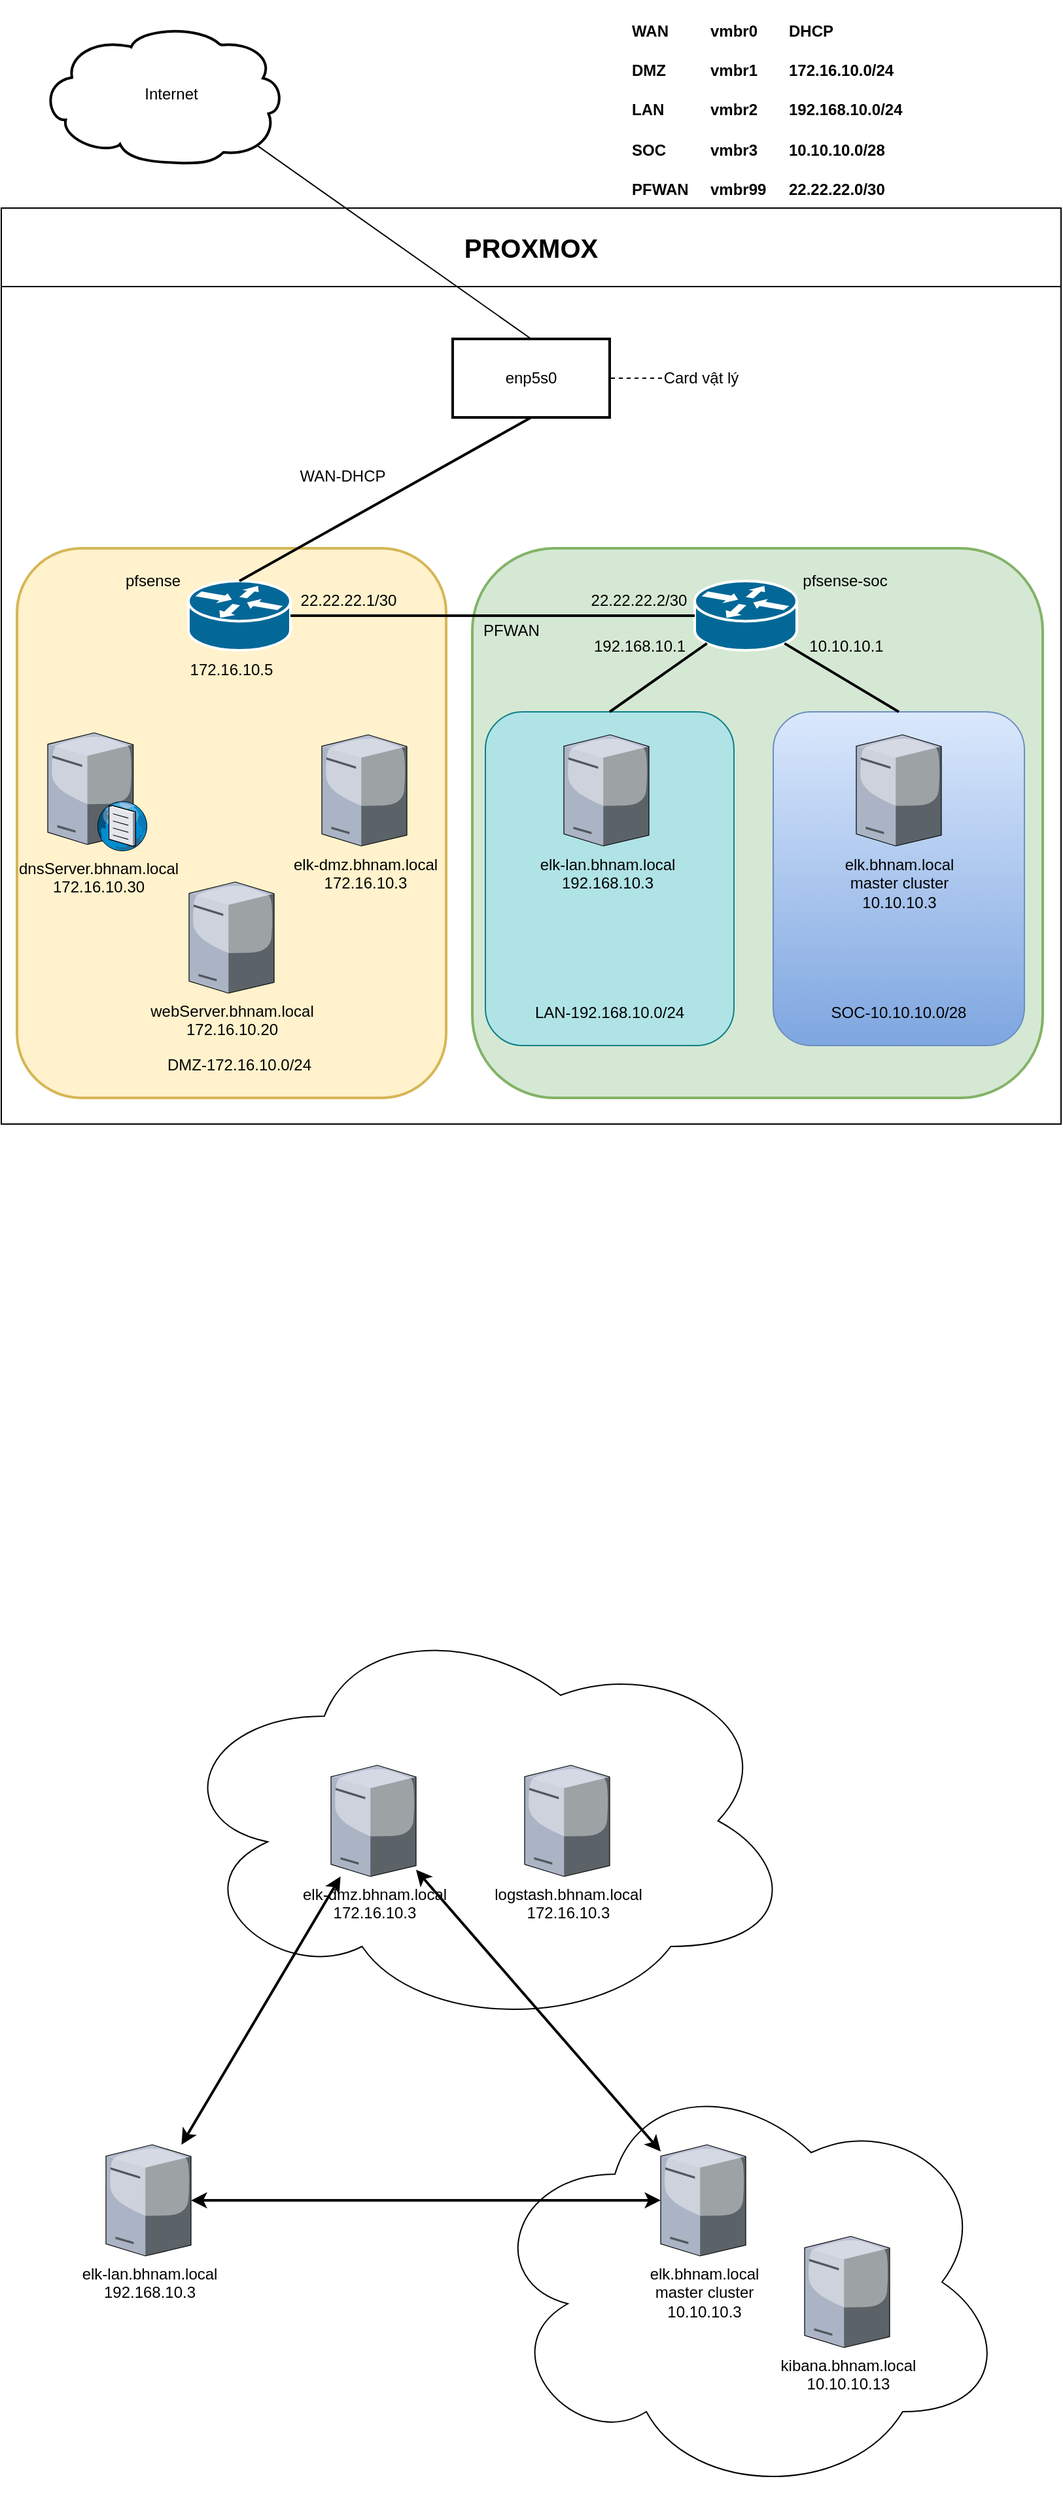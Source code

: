 <mxfile version="26.0.11">
  <diagram name="Trang-1" id="SLQuI4cw6ELVvdU5NzWQ">
    <mxGraphModel dx="1226" dy="754" grid="1" gridSize="10" guides="1" tooltips="1" connect="1" arrows="1" fold="1" page="1" pageScale="1" pageWidth="827" pageHeight="1169" math="0" shadow="0">
      <root>
        <mxCell id="0" />
        <mxCell id="1" parent="0" />
        <mxCell id="U1yJLpILrfk-gPTqElFX-3" value="" style="shape=mxgraph.cisco.storage.cloud;sketch=0;html=1;pointerEvents=1;dashed=0;strokeWidth=2;verticalLabelPosition=bottom;verticalAlign=top;align=center;outlineConnect=0;" vertex="1" parent="1">
          <mxGeometry x="40" y="20" width="186" height="106" as="geometry" />
        </mxCell>
        <mxCell id="U1yJLpILrfk-gPTqElFX-6" value="&lt;div&gt;&lt;b&gt;&lt;font style=&quot;font-size: 20px;&quot;&gt;PROXMOX&lt;/font&gt;&lt;/b&gt;&lt;/div&gt;" style="rounded=0;whiteSpace=wrap;html=1;" vertex="1" parent="1">
          <mxGeometry x="10" y="160" width="810" height="60" as="geometry" />
        </mxCell>
        <mxCell id="U1yJLpILrfk-gPTqElFX-8" value="&lt;h4 align=&quot;left&quot;&gt;WAN &lt;br&gt;&lt;/h4&gt;&lt;h4 align=&quot;left&quot;&gt;DMZ&lt;/h4&gt;&lt;h4 align=&quot;left&quot;&gt;LAN&lt;/h4&gt;&lt;h4 align=&quot;left&quot;&gt;SOC&lt;/h4&gt;&lt;h4 align=&quot;left&quot;&gt;PFWAN&lt;/h4&gt;" style="text;html=1;align=left;verticalAlign=middle;whiteSpace=wrap;rounded=0;" vertex="1" parent="1">
          <mxGeometry x="490" y="10" width="50" height="150" as="geometry" />
        </mxCell>
        <mxCell id="U1yJLpILrfk-gPTqElFX-9" value="&lt;h4 align=&quot;left&quot;&gt;vmbr0&lt;/h4&gt;&lt;h4 align=&quot;left&quot;&gt;vmbr1&lt;/h4&gt;&lt;h4 align=&quot;left&quot;&gt;vmbr2&lt;/h4&gt;&lt;h4 align=&quot;left&quot;&gt;vmbr3&lt;/h4&gt;&lt;h4 align=&quot;left&quot;&gt;vmbr99&lt;/h4&gt;" style="text;html=1;align=left;verticalAlign=middle;whiteSpace=wrap;rounded=0;" vertex="1" parent="1">
          <mxGeometry x="550" y="10" width="50" height="150" as="geometry" />
        </mxCell>
        <mxCell id="U1yJLpILrfk-gPTqElFX-10" value="&lt;h4 align=&quot;left&quot;&gt;DHCP&lt;/h4&gt;&lt;h4 align=&quot;left&quot;&gt;172.16.10.0/24&lt;/h4&gt;&lt;h4 align=&quot;left&quot;&gt;192.168.10.0/24&lt;/h4&gt;&lt;h4 align=&quot;left&quot;&gt;10.10.10.0/28&lt;/h4&gt;&lt;h4 align=&quot;left&quot;&gt;22.22.22.0/30&lt;/h4&gt;" style="text;html=1;align=left;verticalAlign=middle;whiteSpace=wrap;rounded=0;" vertex="1" parent="1">
          <mxGeometry x="610" y="10" width="140" height="150" as="geometry" />
        </mxCell>
        <mxCell id="U1yJLpILrfk-gPTqElFX-34" value="" style="rounded=0;whiteSpace=wrap;html=1;" vertex="1" parent="1">
          <mxGeometry x="10" y="220" width="810" height="640" as="geometry" />
        </mxCell>
        <mxCell id="U1yJLpILrfk-gPTqElFX-35" value="enp5s0" style="rounded=0;whiteSpace=wrap;html=1;strokeWidth=2;" vertex="1" parent="1">
          <mxGeometry x="355" y="260" width="120" height="60" as="geometry" />
        </mxCell>
        <mxCell id="U1yJLpILrfk-gPTqElFX-36" value="Card vật lý" style="text;html=1;align=center;verticalAlign=middle;whiteSpace=wrap;rounded=0;" vertex="1" parent="1">
          <mxGeometry x="515" y="275" width="60" height="30" as="geometry" />
        </mxCell>
        <mxCell id="U1yJLpILrfk-gPTqElFX-37" value="" style="endArrow=none;dashed=1;html=1;rounded=0;entryX=1;entryY=0.5;entryDx=0;entryDy=0;exitX=0;exitY=0.5;exitDx=0;exitDy=0;" edge="1" parent="1" source="U1yJLpILrfk-gPTqElFX-36" target="U1yJLpILrfk-gPTqElFX-35">
          <mxGeometry width="50" height="50" relative="1" as="geometry">
            <mxPoint x="215" y="380" as="sourcePoint" />
            <mxPoint x="265" y="330" as="targetPoint" />
          </mxGeometry>
        </mxCell>
        <mxCell id="U1yJLpILrfk-gPTqElFX-38" value="" style="endArrow=none;html=1;rounded=0;exitX=0.5;exitY=0;exitDx=0;exitDy=0;entryX=0.89;entryY=0.87;entryDx=0;entryDy=0;entryPerimeter=0;" edge="1" parent="1" source="U1yJLpILrfk-gPTqElFX-35" target="U1yJLpILrfk-gPTqElFX-3">
          <mxGeometry width="50" height="50" relative="1" as="geometry">
            <mxPoint x="296" y="390" as="sourcePoint" />
            <mxPoint x="216" y="122" as="targetPoint" />
          </mxGeometry>
        </mxCell>
        <mxCell id="U1yJLpILrfk-gPTqElFX-40" value="" style="rounded=1;whiteSpace=wrap;html=1;fillColor=#fff2cc;strokeColor=#d6b656;strokeWidth=2;" vertex="1" parent="1">
          <mxGeometry x="22" y="420" width="328" height="420" as="geometry" />
        </mxCell>
        <mxCell id="U1yJLpILrfk-gPTqElFX-41" value="" style="rounded=1;whiteSpace=wrap;html=1;fillColor=#d5e8d4;strokeColor=#82b366;strokeWidth=2;" vertex="1" parent="1">
          <mxGeometry x="370" y="420" width="436" height="420" as="geometry" />
        </mxCell>
        <mxCell id="U1yJLpILrfk-gPTqElFX-42" value="" style="shape=mxgraph.cisco.routers.router;sketch=0;html=1;pointerEvents=1;dashed=0;fillColor=#036897;strokeColor=#ffffff;strokeWidth=2;verticalLabelPosition=bottom;verticalAlign=top;align=center;outlineConnect=0;" vertex="1" parent="1">
          <mxGeometry x="153" y="445" width="78" height="53" as="geometry" />
        </mxCell>
        <mxCell id="U1yJLpILrfk-gPTqElFX-43" value="" style="shape=mxgraph.cisco.routers.router;sketch=0;html=1;pointerEvents=1;dashed=0;fillColor=#036897;strokeColor=#ffffff;strokeWidth=2;verticalLabelPosition=bottom;verticalAlign=top;align=center;outlineConnect=0;" vertex="1" parent="1">
          <mxGeometry x="540" y="445" width="78" height="53" as="geometry" />
        </mxCell>
        <mxCell id="U1yJLpILrfk-gPTqElFX-45" value="DMZ-172.16.10.0/24" style="text;html=1;align=center;verticalAlign=middle;whiteSpace=wrap;rounded=0;" vertex="1" parent="1">
          <mxGeometry x="122" y="800" width="140" height="30" as="geometry" />
        </mxCell>
        <mxCell id="U1yJLpILrfk-gPTqElFX-46" value="" style="endArrow=none;html=1;rounded=0;exitX=1;exitY=0.5;exitDx=0;exitDy=0;exitPerimeter=0;entryX=0;entryY=0.5;entryDx=0;entryDy=0;entryPerimeter=0;strokeColor=default;strokeWidth=2;" edge="1" parent="1" source="U1yJLpILrfk-gPTqElFX-42" target="U1yJLpILrfk-gPTqElFX-43">
          <mxGeometry width="50" height="50" relative="1" as="geometry">
            <mxPoint x="412" y="325" as="sourcePoint" />
            <mxPoint x="462" y="275" as="targetPoint" />
          </mxGeometry>
        </mxCell>
        <mxCell id="U1yJLpILrfk-gPTqElFX-47" value="" style="rounded=1;whiteSpace=wrap;html=1;fillColor=#b0e3e6;strokeColor=#0e8088;" vertex="1" parent="1">
          <mxGeometry x="380" y="545" width="190" height="255" as="geometry" />
        </mxCell>
        <mxCell id="U1yJLpILrfk-gPTqElFX-48" value="" style="rounded=1;whiteSpace=wrap;html=1;fillColor=#dae8fc;gradientColor=#7ea6e0;strokeColor=#6c8ebf;" vertex="1" parent="1">
          <mxGeometry x="600" y="545" width="192" height="255" as="geometry" />
        </mxCell>
        <mxCell id="U1yJLpILrfk-gPTqElFX-49" value="" style="endArrow=none;html=1;rounded=0;entryX=0.5;entryY=1;entryDx=0;entryDy=0;exitX=0.5;exitY=0;exitDx=0;exitDy=0;exitPerimeter=0;strokeWidth=2;" edge="1" parent="1" source="U1yJLpILrfk-gPTqElFX-42" target="U1yJLpILrfk-gPTqElFX-35">
          <mxGeometry width="50" height="50" relative="1" as="geometry">
            <mxPoint x="420" y="540" as="sourcePoint" />
            <mxPoint x="470" y="490" as="targetPoint" />
          </mxGeometry>
        </mxCell>
        <mxCell id="U1yJLpILrfk-gPTqElFX-58" value="SOC-10.10.10.0/28" style="text;html=1;align=center;verticalAlign=middle;whiteSpace=wrap;rounded=0;" vertex="1" parent="1">
          <mxGeometry x="626" y="760" width="140" height="30" as="geometry" />
        </mxCell>
        <mxCell id="U1yJLpILrfk-gPTqElFX-59" value="LAN-192.168.10.0/24" style="text;html=1;align=center;verticalAlign=middle;whiteSpace=wrap;rounded=0;" vertex="1" parent="1">
          <mxGeometry x="405" y="760" width="140" height="30" as="geometry" />
        </mxCell>
        <mxCell id="U1yJLpILrfk-gPTqElFX-60" value="172.16.10.5" style="text;html=1;align=center;verticalAlign=middle;whiteSpace=wrap;rounded=0;" vertex="1" parent="1">
          <mxGeometry x="156" y="498" width="60" height="30" as="geometry" />
        </mxCell>
        <mxCell id="U1yJLpILrfk-gPTqElFX-61" value="WAN-DHCP" style="text;html=1;align=center;verticalAlign=middle;whiteSpace=wrap;rounded=0;" vertex="1" parent="1">
          <mxGeometry x="231" y="350" width="80" height="30" as="geometry" />
        </mxCell>
        <mxCell id="U1yJLpILrfk-gPTqElFX-63" value="22.22.22.1/30" style="text;html=1;align=center;verticalAlign=middle;whiteSpace=wrap;rounded=0;" vertex="1" parent="1">
          <mxGeometry x="231" y="445" width="89" height="30" as="geometry" />
        </mxCell>
        <mxCell id="U1yJLpILrfk-gPTqElFX-64" value="22.22.22.2/30" style="text;html=1;align=center;verticalAlign=middle;whiteSpace=wrap;rounded=0;" vertex="1" parent="1">
          <mxGeometry x="460" y="445" width="75" height="30" as="geometry" />
        </mxCell>
        <mxCell id="U1yJLpILrfk-gPTqElFX-66" value="PFWAN" style="text;html=1;align=center;verticalAlign=middle;whiteSpace=wrap;rounded=0;" vertex="1" parent="1">
          <mxGeometry x="370" y="468" width="60" height="30" as="geometry" />
        </mxCell>
        <mxCell id="U1yJLpILrfk-gPTqElFX-67" value="&lt;div&gt;dnsServer.bhnam.local&lt;/div&gt;&lt;div&gt;172.16.10.30&lt;/div&gt;" style="verticalLabelPosition=bottom;sketch=0;aspect=fixed;html=1;verticalAlign=top;strokeColor=none;align=center;outlineConnect=0;shape=mxgraph.citrix.dns_server;" vertex="1" parent="1">
          <mxGeometry x="45.5" y="558.75" width="76.5" height="92.5" as="geometry" />
        </mxCell>
        <mxCell id="U1yJLpILrfk-gPTqElFX-68" value="&lt;div&gt;elk-dmz.bhnam.local&lt;/div&gt;&lt;div&gt;172.16.10.3&lt;/div&gt;" style="verticalLabelPosition=bottom;sketch=0;aspect=fixed;html=1;verticalAlign=top;strokeColor=none;align=center;outlineConnect=0;shape=mxgraph.citrix.license_server;" vertex="1" parent="1">
          <mxGeometry x="255" y="562.5" width="65" height="85" as="geometry" />
        </mxCell>
        <mxCell id="U1yJLpILrfk-gPTqElFX-69" value="&lt;div&gt;elk-lan.bhnam.local&lt;/div&gt;&lt;div&gt;192.168.10.3&lt;/div&gt;" style="verticalLabelPosition=bottom;sketch=0;aspect=fixed;html=1;verticalAlign=top;strokeColor=none;align=center;outlineConnect=0;shape=mxgraph.citrix.license_server;" vertex="1" parent="1">
          <mxGeometry x="440" y="562.5" width="65" height="85" as="geometry" />
        </mxCell>
        <mxCell id="U1yJLpILrfk-gPTqElFX-70" value="&lt;div&gt;elk.bhnam.local&lt;/div&gt;&lt;div&gt;master cluster&lt;/div&gt;&lt;div&gt;10.10.10.3&lt;/div&gt;" style="verticalLabelPosition=bottom;sketch=0;aspect=fixed;html=1;verticalAlign=top;strokeColor=none;align=center;outlineConnect=0;shape=mxgraph.citrix.license_server;" vertex="1" parent="1">
          <mxGeometry x="663.5" y="562.5" width="65" height="85" as="geometry" />
        </mxCell>
        <mxCell id="U1yJLpILrfk-gPTqElFX-71" value="" style="endArrow=none;html=1;rounded=0;entryX=0.5;entryY=0;entryDx=0;entryDy=0;exitX=0.88;exitY=0.9;exitDx=0;exitDy=0;exitPerimeter=0;strokeWidth=2;" edge="1" parent="1" source="U1yJLpILrfk-gPTqElFX-43" target="U1yJLpILrfk-gPTqElFX-48">
          <mxGeometry width="50" height="50" relative="1" as="geometry">
            <mxPoint x="230" y="540" as="sourcePoint" />
            <mxPoint x="280" y="490" as="targetPoint" />
          </mxGeometry>
        </mxCell>
        <mxCell id="U1yJLpILrfk-gPTqElFX-72" value="" style="endArrow=none;html=1;rounded=0;entryX=0.12;entryY=0.9;entryDx=0;entryDy=0;entryPerimeter=0;exitX=0.5;exitY=0;exitDx=0;exitDy=0;strokeWidth=2;" edge="1" parent="1" source="U1yJLpILrfk-gPTqElFX-47" target="U1yJLpILrfk-gPTqElFX-43">
          <mxGeometry width="50" height="50" relative="1" as="geometry">
            <mxPoint x="230" y="540" as="sourcePoint" />
            <mxPoint x="280" y="490" as="targetPoint" />
          </mxGeometry>
        </mxCell>
        <mxCell id="U1yJLpILrfk-gPTqElFX-73" value="&lt;div&gt;webServer.bhnam.local&lt;/div&gt;&lt;div&gt;172.16.10.20&lt;/div&gt;" style="verticalLabelPosition=bottom;sketch=0;aspect=fixed;html=1;verticalAlign=top;strokeColor=none;align=center;outlineConnect=0;shape=mxgraph.citrix.license_server;" vertex="1" parent="1">
          <mxGeometry x="153.5" y="675" width="65" height="85" as="geometry" />
        </mxCell>
        <mxCell id="U1yJLpILrfk-gPTqElFX-74" value="10.10.10.1" style="text;html=1;align=center;verticalAlign=middle;whiteSpace=wrap;rounded=0;" vertex="1" parent="1">
          <mxGeometry x="626" y="480" width="60" height="30" as="geometry" />
        </mxCell>
        <mxCell id="U1yJLpILrfk-gPTqElFX-75" value="192.168.10.1" style="text;html=1;align=center;verticalAlign=middle;whiteSpace=wrap;rounded=0;" vertex="1" parent="1">
          <mxGeometry x="467.5" y="480" width="60" height="30" as="geometry" />
        </mxCell>
        <mxCell id="U1yJLpILrfk-gPTqElFX-76" value="pfsense-soc" style="text;html=1;align=center;verticalAlign=middle;whiteSpace=wrap;rounded=0;" vertex="1" parent="1">
          <mxGeometry x="610" y="430" width="90" height="30" as="geometry" />
        </mxCell>
        <mxCell id="U1yJLpILrfk-gPTqElFX-77" value="pfsense" style="text;html=1;align=center;verticalAlign=middle;whiteSpace=wrap;rounded=0;" vertex="1" parent="1">
          <mxGeometry x="96" y="430" width="60" height="30" as="geometry" />
        </mxCell>
        <mxCell id="U1yJLpILrfk-gPTqElFX-79" value="Internet" style="text;html=1;align=center;verticalAlign=middle;whiteSpace=wrap;rounded=0;" vertex="1" parent="1">
          <mxGeometry x="110" y="58" width="60" height="30" as="geometry" />
        </mxCell>
        <mxCell id="U1yJLpILrfk-gPTqElFX-81" value="&lt;div&gt;elk-lan.bhnam.local&lt;/div&gt;&lt;div&gt;192.168.10.3&lt;/div&gt;" style="verticalLabelPosition=bottom;sketch=0;aspect=fixed;html=1;verticalAlign=top;strokeColor=none;align=center;outlineConnect=0;shape=mxgraph.citrix.license_server;" vertex="1" parent="1">
          <mxGeometry x="90" y="1640" width="65" height="85" as="geometry" />
        </mxCell>
        <mxCell id="U1yJLpILrfk-gPTqElFX-87" value="" style="ellipse;shape=cloud;whiteSpace=wrap;html=1;" vertex="1" parent="1">
          <mxGeometry x="379" y="1580" width="400" height="330" as="geometry" />
        </mxCell>
        <mxCell id="U1yJLpILrfk-gPTqElFX-88" value="&lt;div&gt;elk.bhnam.local&lt;/div&gt;&lt;div&gt;master cluster&lt;/div&gt;&lt;div&gt;10.10.10.3&lt;/div&gt;" style="verticalLabelPosition=bottom;sketch=0;aspect=fixed;html=1;verticalAlign=top;strokeColor=none;align=center;outlineConnect=0;shape=mxgraph.citrix.license_server;" vertex="1" parent="1">
          <mxGeometry x="514" y="1640" width="65" height="85" as="geometry" />
        </mxCell>
        <mxCell id="U1yJLpILrfk-gPTqElFX-89" value="&lt;div&gt;kibana.bhnam.local&lt;/div&gt;&lt;div&gt;10.10.10.13&lt;/div&gt;" style="verticalLabelPosition=bottom;sketch=0;aspect=fixed;html=1;verticalAlign=top;strokeColor=none;align=center;outlineConnect=0;shape=mxgraph.citrix.license_server;" vertex="1" parent="1">
          <mxGeometry x="624" y="1710" width="65" height="85" as="geometry" />
        </mxCell>
        <mxCell id="U1yJLpILrfk-gPTqElFX-90" value="" style="endArrow=classic;startArrow=classic;html=1;rounded=0;strokeWidth=2;" edge="1" parent="1" source="U1yJLpILrfk-gPTqElFX-81" target="U1yJLpILrfk-gPTqElFX-88">
          <mxGeometry width="50" height="50" relative="1" as="geometry">
            <mxPoint x="269" y="1680" as="sourcePoint" />
            <mxPoint x="319" y="1630" as="targetPoint" />
          </mxGeometry>
        </mxCell>
        <mxCell id="U1yJLpILrfk-gPTqElFX-93" value="" style="ellipse;shape=cloud;whiteSpace=wrap;html=1;" vertex="1" parent="1">
          <mxGeometry x="136.5" y="1232.5" width="481.5" height="320" as="geometry" />
        </mxCell>
        <mxCell id="U1yJLpILrfk-gPTqElFX-94" value="&lt;div&gt;elk-dmz.bhnam.local&lt;/div&gt;&lt;div&gt;172.16.10.3&lt;/div&gt;" style="verticalLabelPosition=bottom;sketch=0;aspect=fixed;html=1;verticalAlign=top;strokeColor=none;align=center;outlineConnect=0;shape=mxgraph.citrix.license_server;" vertex="1" parent="1">
          <mxGeometry x="262" y="1350" width="65" height="85" as="geometry" />
        </mxCell>
        <mxCell id="U1yJLpILrfk-gPTqElFX-95" value="" style="endArrow=classic;startArrow=classic;html=1;rounded=0;strokeWidth=2;" edge="1" parent="1" target="U1yJLpILrfk-gPTqElFX-94" source="U1yJLpILrfk-gPTqElFX-81">
          <mxGeometry width="50" height="50" relative="1" as="geometry">
            <mxPoint x="420" y="1546" as="sourcePoint" />
            <mxPoint x="584" y="1530" as="targetPoint" />
          </mxGeometry>
        </mxCell>
        <mxCell id="U1yJLpILrfk-gPTqElFX-96" value="" style="endArrow=classic;startArrow=classic;html=1;rounded=0;strokeWidth=2;" edge="1" parent="1" source="U1yJLpILrfk-gPTqElFX-94" target="U1yJLpILrfk-gPTqElFX-88">
          <mxGeometry width="50" height="50" relative="1" as="geometry">
            <mxPoint x="534" y="1580" as="sourcePoint" />
            <mxPoint x="779" y="1545" as="targetPoint" />
          </mxGeometry>
        </mxCell>
        <mxCell id="U1yJLpILrfk-gPTqElFX-97" value="&lt;div&gt;logstash.bhnam.local&lt;/div&gt;&lt;div&gt;172.16.10.3&lt;/div&gt;" style="verticalLabelPosition=bottom;sketch=0;aspect=fixed;html=1;verticalAlign=top;strokeColor=none;align=center;outlineConnect=0;shape=mxgraph.citrix.license_server;" vertex="1" parent="1">
          <mxGeometry x="410" y="1350" width="65" height="85" as="geometry" />
        </mxCell>
      </root>
    </mxGraphModel>
  </diagram>
</mxfile>
